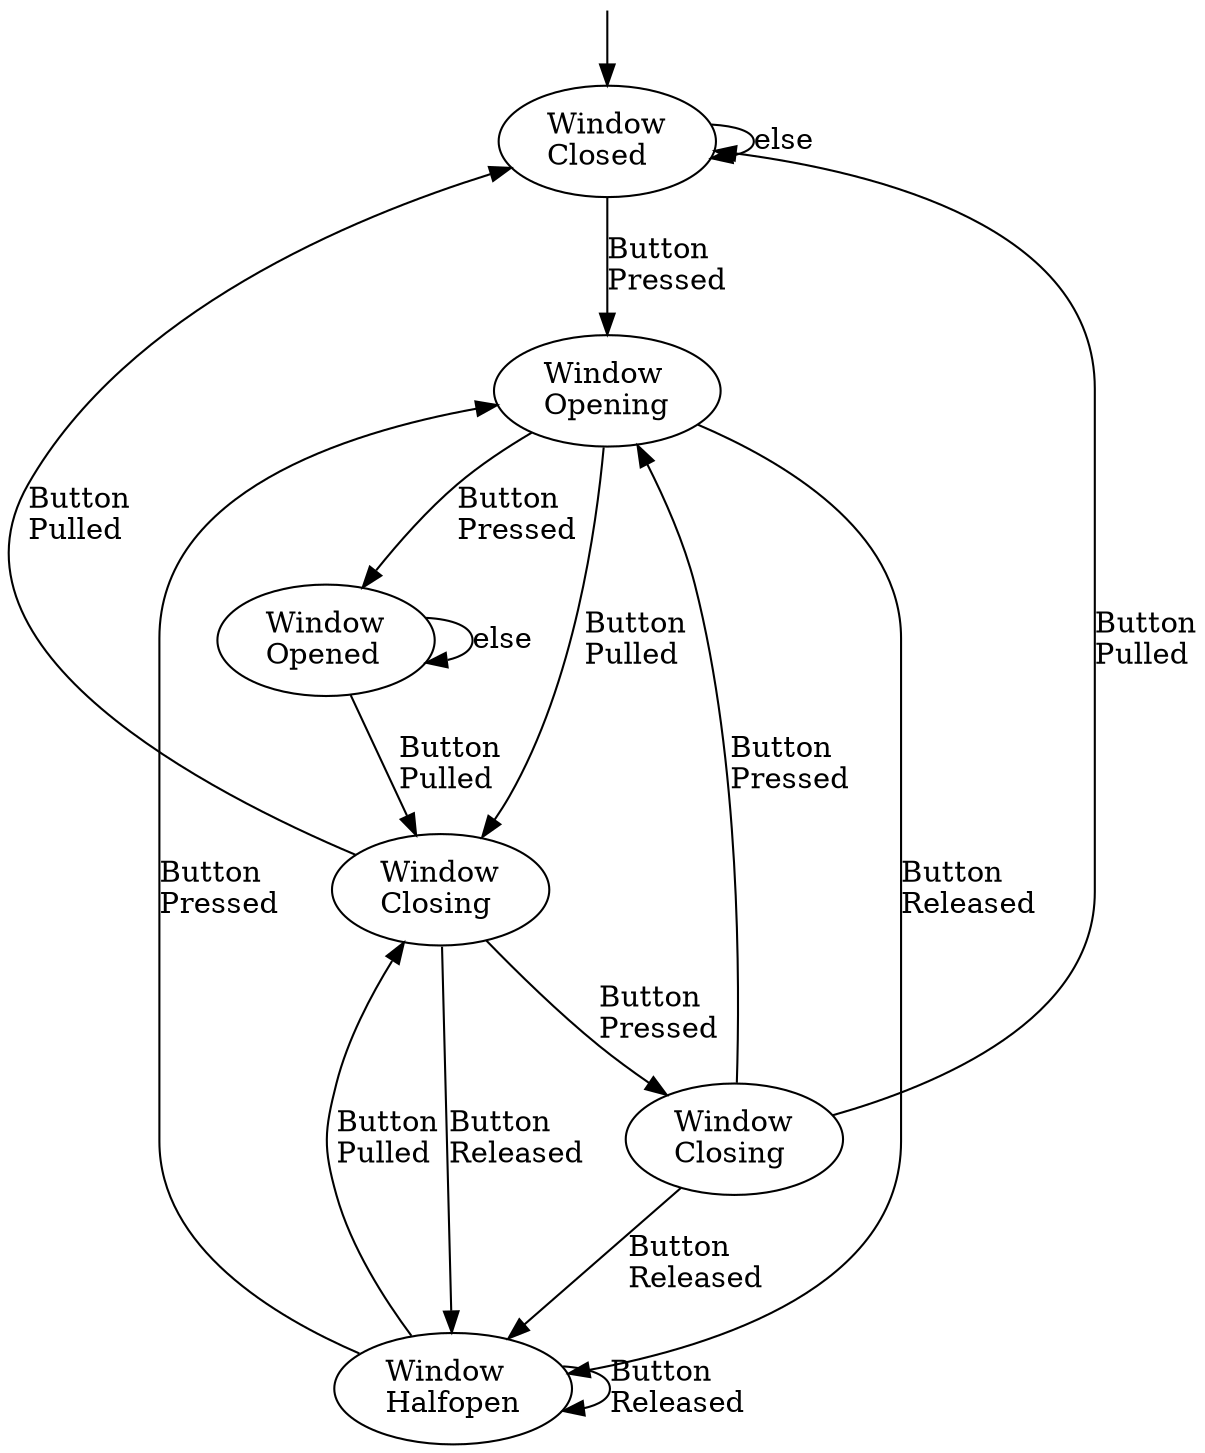digraph "mutants/mutant_73_WO_Closing_carwindow.dot" {
    Reset [style=invis,shape=point,label="",width=0,height=0];
    Closed [label="Window\lClosed\l"];
    Closing [label="Window\lClosing\l"];
    Closing_p [label="Window\lClosing\l"];
    Halfopen [label="Window\lHalfopen\l"];
    Opened [label="Window\lOpened\l"];
    Opening [label="Window\lOpening\l"];
    Reset -> Closed;
    Closed -> Closed [label="else"];
    Closed -> Opening [label="Button\lPressed\l"];
    Closing -> Closing_p [label="Button\lPressed\l"];
    Closing -> Closed [label="Button\lPulled\l"];
    Closing -> Halfopen [label="Button\lReleased\l"];
    Halfopen -> Opening [label="Button\lPressed\l"];
    Halfopen -> Closing [label="Button\lPulled\l"];
    Halfopen -> Halfopen [label="Button\lReleased\l"];
    Opened -> Opened [label="else"];
    Opened -> Closing [label="Button\lPulled\l"];
    Opening -> Opened [label="Button\lPressed\l"];
    Opening -> Closing [label="Button\lPulled\l"];
    Opening -> Halfopen [label="Button\lReleased\l"];
    Closing_p -> Opening [label="Button\lPressed\l"];
    Closing_p -> Closed [label="Button\lPulled\l"];
    Closing_p -> Halfopen [label="Button\lReleased\l"];
}
